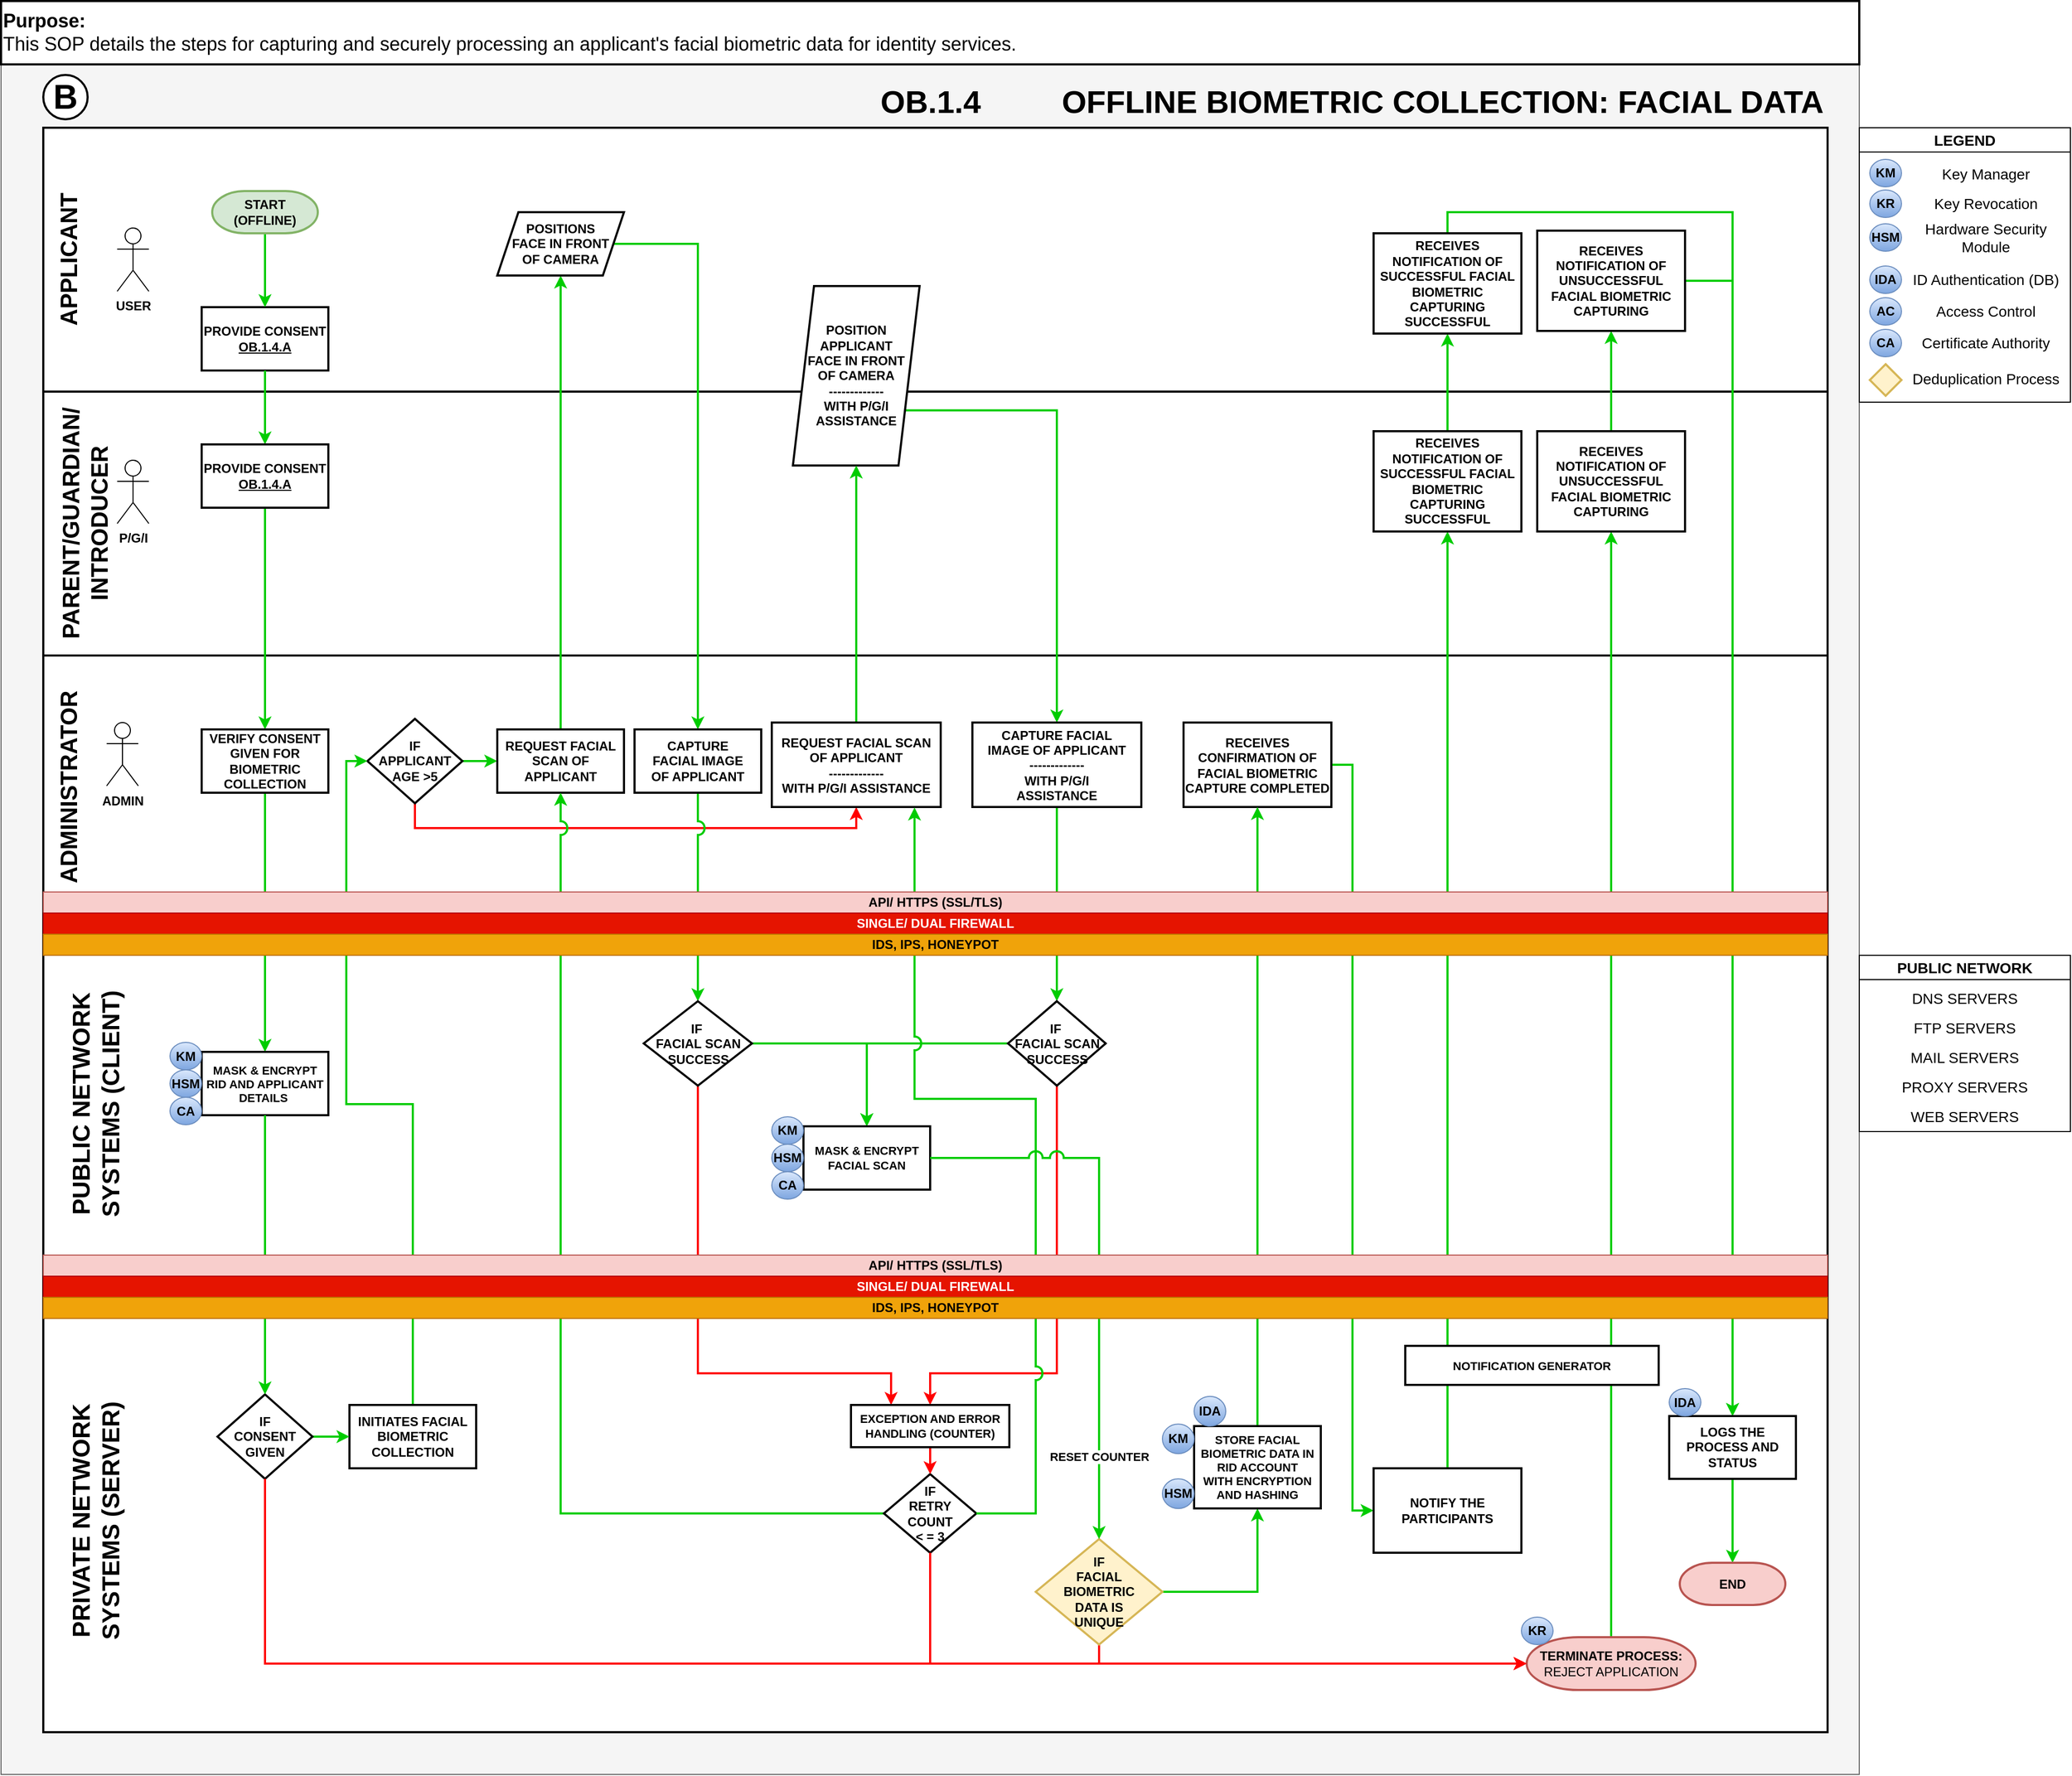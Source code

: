 <mxfile version="23.1.5" type="device">
  <diagram id="O3whct_VJJggGx5-_gyD" name="Page-1">
    <mxGraphModel dx="3354" dy="844" grid="1" gridSize="10" guides="1" tooltips="1" connect="1" arrows="1" fold="1" page="1" pageScale="1" pageWidth="1920" pageHeight="1200" math="0" shadow="0">
      <root>
        <mxCell id="0" />
        <mxCell id="1" parent="0" />
        <mxCell id="KI7Xn0BbtmQMHCuYdvjg-131" value="" style="rounded=0;whiteSpace=wrap;html=1;fontSize=22;fillColor=#f5f5f5;fontColor=#333333;strokeColor=#666666;direction=east;" parent="1" vertex="1">
          <mxGeometry x="-150" y="80" width="1760" height="1620" as="geometry" />
        </mxCell>
        <mxCell id="KI7Xn0BbtmQMHCuYdvjg-67" value="&lt;span style=&quot;color: rgba(0 , 0 , 0 , 0) ; font-family: monospace ; font-size: 0px&quot;&gt;%3CmxGraphModel%3E%3Croot%3E%3CmxCell%20id%3D%220%22%2F%3E%3CmxCell%20id%3D%221%22%20parent%3D%220%22%2F%3E%3CmxCell%20id%3D%222%22%20value%3D%22%22%20style%3D%22rounded%3D0%3BwhiteSpace%3Dwrap%3Bhtml%3D1%3BstrokeWidth%3D2%3BfillColor%3D%23dae8fc%3BstrokeColor%3D%236c8ebf%3B%22%20vertex%3D%221%22%20parent%3D%221%22%3E%3CmxGeometry%20x%3D%22-120%22%20y%3D%22190%22%20width%3D%221920%22%20height%3D%22240%22%20as%3D%22geometry%22%2F%3E%3C%2FmxCell%3E%3C%2Froot%3E%3C%2FmxGraphModel%3E&lt;/span&gt;" style="rounded=0;whiteSpace=wrap;html=1;strokeWidth=2;" parent="1" vertex="1">
          <mxGeometry x="-110" y="890" width="1690" height="350" as="geometry" />
        </mxCell>
        <mxCell id="sNpTPO4_H6hmEde9CRE1-240" value="&lt;span style=&quot;color: rgba(0 , 0 , 0 , 0) ; font-family: monospace ; font-size: 0px&quot;&gt;%3CmxGraphModel%3E%3Croot%3E%3CmxCell%20id%3D%220%22%2F%3E%3CmxCell%20id%3D%221%22%20parent%3D%220%22%2F%3E%3CmxCell%20id%3D%222%22%20value%3D%22%22%20style%3D%22rounded%3D0%3BwhiteSpace%3Dwrap%3Bhtml%3D1%3BstrokeWidth%3D2%3BfillColor%3D%23dae8fc%3BstrokeColor%3D%236c8ebf%3B%22%20vertex%3D%221%22%20parent%3D%221%22%3E%3CmxGeometry%20x%3D%22-120%22%20y%3D%22190%22%20width%3D%221920%22%20height%3D%22240%22%20as%3D%22geometry%22%2F%3E%3C%2FmxCell%3E%3C%2Froot%3E%3C%2FmxGraphModel%3E&lt;/span&gt;" style="rounded=0;whiteSpace=wrap;html=1;strokeWidth=2;" parent="1" vertex="1">
          <mxGeometry x="-110" y="1240.24" width="1690" height="419.76" as="geometry" />
        </mxCell>
        <mxCell id="IDHT7T46eidWPeozflbB-3" value="&lt;span style=&quot;color: rgba(0 , 0 , 0 , 0) ; font-family: monospace ; font-size: 0px&quot;&gt;%3CmxGraphModel%3E%3Croot%3E%3CmxCell%20id%3D%220%22%2F%3E%3CmxCell%20id%3D%221%22%20parent%3D%220%22%2F%3E%3CmxCell%20id%3D%222%22%20value%3D%22%22%20style%3D%22rounded%3D0%3BwhiteSpace%3Dwrap%3Bhtml%3D1%3BstrokeWidth%3D2%3BfillColor%3D%23dae8fc%3BstrokeColor%3D%236c8ebf%3B%22%20vertex%3D%221%22%20parent%3D%221%22%3E%3CmxGeometry%20x%3D%22-120%22%20y%3D%22190%22%20width%3D%221920%22%20height%3D%22240%22%20as%3D%22geometry%22%2F%3E%3C%2FmxCell%3E%3C%2Froot%3E%3C%2FmxGraphModel%3E&lt;/span&gt;" style="rounded=0;whiteSpace=wrap;html=1;strokeWidth=2;" parent="1" vertex="1">
          <mxGeometry x="-110" y="140" width="1690" height="250" as="geometry" />
        </mxCell>
        <mxCell id="IDHT7T46eidWPeozflbB-2" value="&lt;span style=&quot;color: rgba(0 , 0 , 0 , 0) ; font-family: monospace ; font-size: 0px&quot;&gt;%3CmxGraphModel%3E%3Croot%3E%3CmxCell%20id%3D%220%22%2F%3E%3CmxCell%20id%3D%221%22%20parent%3D%220%22%2F%3E%3CmxCell%20id%3D%222%22%20value%3D%22%22%20style%3D%22rounded%3D0%3BwhiteSpace%3Dwrap%3Bhtml%3D1%3BstrokeWidth%3D2%3BfillColor%3D%23dae8fc%3BstrokeColor%3D%236c8ebf%3B%22%20vertex%3D%221%22%20parent%3D%221%22%3E%3CmxGeometry%20x%3D%22-120%22%20y%3D%22190%22%20width%3D%221920%22%20height%3D%22240%22%20as%3D%22geometry%22%2F%3E%3C%2FmxCell%3E%3C%2Froot%3E%3C%2FmxGraphModel%3E&lt;/span&gt;" style="rounded=0;whiteSpace=wrap;html=1;strokeWidth=2;" parent="1" vertex="1">
          <mxGeometry x="-110" y="390" width="1690" height="250" as="geometry" />
        </mxCell>
        <mxCell id="IDHT7T46eidWPeozflbB-1" value="&lt;span style=&quot;color: rgba(0 , 0 , 0 , 0) ; font-family: monospace ; font-size: 0px&quot;&gt;%3CmxGraphModel%3E%3Croot%3E%3CmxCell%20id%3D%220%22%2F%3E%3CmxCell%20id%3D%221%22%20parent%3D%220%22%2F%3E%3CmxCell%20id%3D%222%22%20value%3D%22%22%20style%3D%22rounded%3D0%3BwhiteSpace%3Dwrap%3Bhtml%3D1%3BstrokeWidth%3D2%3BfillColor%3D%23dae8fc%3BstrokeColor%3D%236c8ebf%3B%22%20vertex%3D%221%22%20parent%3D%221%22%3E%3CmxGeometry%20x%3D%22-120%22%20y%3D%22190%22%20width%3D%221920%22%20height%3D%22240%22%20as%3D%22geometry%22%2F%3E%3C%2FmxCell%3E%3C%2Froot%3E%3C%2FmxGraphModel%3E&lt;/span&gt;" style="rounded=0;whiteSpace=wrap;html=1;strokeWidth=2;" parent="1" vertex="1">
          <mxGeometry x="-110" y="640" width="1690" height="250" as="geometry" />
        </mxCell>
        <mxCell id="KI7Xn0BbtmQMHCuYdvjg-15" style="edgeStyle=orthogonalEdgeStyle;rounded=0;orthogonalLoop=1;jettySize=auto;html=1;exitX=0.5;exitY=1;exitDx=0;exitDy=0;fontStyle=1;strokeWidth=2;strokeColor=#00CC00;" parent="1" source="sNpTPO4_H6hmEde9CRE1-241" target="KI7Xn0BbtmQMHCuYdvjg-2" edge="1">
          <mxGeometry relative="1" as="geometry" />
        </mxCell>
        <mxCell id="KI7Xn0BbtmQMHCuYdvjg-1" value="PROVIDE CONSENT &lt;br&gt;&lt;u&gt;OB.1.4.A&lt;/u&gt;" style="rounded=0;whiteSpace=wrap;html=1;fontStyle=1;strokeWidth=2;" parent="1" vertex="1">
          <mxGeometry x="40" y="310" width="120" height="60" as="geometry" />
        </mxCell>
        <mxCell id="sNpTPO4_H6hmEde9CRE1-249" style="edgeStyle=orthogonalEdgeStyle;rounded=0;orthogonalLoop=1;jettySize=auto;html=1;exitX=0.5;exitY=1;exitDx=0;exitDy=0;strokeColor=#00CC00;fontStyle=1;strokeWidth=2;entryX=0.5;entryY=0;entryDx=0;entryDy=0;" parent="1" source="KI7Xn0BbtmQMHCuYdvjg-2" target="sNpTPO4_H6hmEde9CRE1-254" edge="1">
          <mxGeometry relative="1" as="geometry" />
        </mxCell>
        <mxCell id="KI7Xn0BbtmQMHCuYdvjg-2" value="VERIFY CONSENT GIVEN FOR BIOMETRIC COLLECTION" style="rounded=0;whiteSpace=wrap;html=1;fontStyle=1;strokeWidth=2;" parent="1" vertex="1">
          <mxGeometry x="40" y="710" width="120" height="60" as="geometry" />
        </mxCell>
        <mxCell id="KI7Xn0BbtmQMHCuYdvjg-14" value="APPLICANT" style="text;html=1;align=center;verticalAlign=middle;resizable=0;points=[];autosize=1;strokeColor=none;fillColor=none;fontStyle=1;strokeWidth=2;fontSize=22;horizontal=0;" parent="1" vertex="1">
          <mxGeometry x="-110" y="195" width="50" height="140" as="geometry" />
        </mxCell>
        <mxCell id="KI7Xn0BbtmQMHCuYdvjg-19" value="PARENT/GUARDIAN/&lt;br style=&quot;font-size: 22px;&quot;&gt;INTRODUCER" style="text;html=1;align=center;verticalAlign=middle;resizable=0;points=[];autosize=1;strokeColor=none;fillColor=none;fontStyle=1;strokeWidth=2;fontSize=22;horizontal=0;" parent="1" vertex="1">
          <mxGeometry x="-110" y="400" width="80" height="230" as="geometry" />
        </mxCell>
        <mxCell id="KI7Xn0BbtmQMHCuYdvjg-20" value="ADMINISTRATOR" style="text;html=1;align=center;verticalAlign=middle;resizable=0;points=[];autosize=1;strokeColor=none;fillColor=none;fontStyle=1;strokeWidth=2;fontSize=22;horizontal=0;" parent="1" vertex="1">
          <mxGeometry x="-110" y="665" width="50" height="200" as="geometry" />
        </mxCell>
        <mxCell id="KI7Xn0BbtmQMHCuYdvjg-72" value="B" style="ellipse;whiteSpace=wrap;html=1;aspect=fixed;fontSize=32;strokeWidth=2;fontStyle=1" parent="1" vertex="1">
          <mxGeometry x="-110" y="90" width="42" height="42" as="geometry" />
        </mxCell>
        <mxCell id="8eKBUWW6FmaFlCSRCfbh-2" style="edgeStyle=orthogonalEdgeStyle;rounded=0;orthogonalLoop=1;jettySize=auto;html=1;exitX=0.5;exitY=1;exitDx=0;exitDy=0;exitPerimeter=0;entryX=0.5;entryY=0;entryDx=0;entryDy=0;strokeColor=#00CC00;fontStyle=1;strokeWidth=2;" parent="1" source="8eKBUWW6FmaFlCSRCfbh-1" target="KI7Xn0BbtmQMHCuYdvjg-1" edge="1">
          <mxGeometry relative="1" as="geometry" />
        </mxCell>
        <mxCell id="8eKBUWW6FmaFlCSRCfbh-1" value="&lt;b&gt;START&lt;br&gt;(OFFLINE)&lt;br&gt;&lt;/b&gt;" style="strokeWidth=2;html=1;shape=mxgraph.flowchart.terminator;whiteSpace=wrap;fillColor=#d5e8d4;strokeColor=#82b366;" parent="1" vertex="1">
          <mxGeometry x="50" y="200" width="100" height="40" as="geometry" />
        </mxCell>
        <mxCell id="_-J-_Ixpa1AOM5gLo02t-3" style="edgeStyle=orthogonalEdgeStyle;rounded=0;orthogonalLoop=1;jettySize=auto;html=1;exitX=1;exitY=0.5;exitDx=0;exitDy=0;entryX=0;entryY=0.5;entryDx=0;entryDy=0;strokeColor=#00CC00;fontStyle=1;strokeWidth=2;" parent="1" source="8eKBUWW6FmaFlCSRCfbh-4" target="8eKBUWW6FmaFlCSRCfbh-6" edge="1">
          <mxGeometry relative="1" as="geometry" />
        </mxCell>
        <mxCell id="_-J-_Ixpa1AOM5gLo02t-14" style="edgeStyle=orthogonalEdgeStyle;rounded=0;orthogonalLoop=1;jettySize=auto;html=1;exitX=0.5;exitY=1;exitDx=0;exitDy=0;entryX=0.5;entryY=1;entryDx=0;entryDy=0;strokeColor=#FF0000;fontStyle=1;strokeWidth=2;" parent="1" source="8eKBUWW6FmaFlCSRCfbh-4" target="_-J-_Ixpa1AOM5gLo02t-13" edge="1">
          <mxGeometry relative="1" as="geometry" />
        </mxCell>
        <mxCell id="8eKBUWW6FmaFlCSRCfbh-4" value="IF&lt;br&gt;APPLICANT AGE &amp;gt;5" style="rounded=0;whiteSpace=wrap;html=1;fontStyle=1;strokeWidth=2;shape=rhombus;perimeter=rhombusPerimeter;" parent="1" vertex="1">
          <mxGeometry x="197" y="700" width="90" height="80" as="geometry" />
        </mxCell>
        <mxCell id="_-J-_Ixpa1AOM5gLo02t-8" style="edgeStyle=orthogonalEdgeStyle;rounded=0;orthogonalLoop=1;jettySize=auto;html=1;exitX=0.5;exitY=0;exitDx=0;exitDy=0;strokeColor=#00CC00;fontStyle=1;strokeWidth=2;" parent="1" source="8eKBUWW6FmaFlCSRCfbh-6" target="_-J-_Ixpa1AOM5gLo02t-6" edge="1">
          <mxGeometry relative="1" as="geometry" />
        </mxCell>
        <mxCell id="8eKBUWW6FmaFlCSRCfbh-6" value="REQUEST FACIAL SCAN OF APPLICANT" style="rounded=0;whiteSpace=wrap;html=1;fontStyle=1;strokeWidth=2;" parent="1" vertex="1">
          <mxGeometry x="320" y="710" width="120" height="60" as="geometry" />
        </mxCell>
        <mxCell id="sNpTPO4_H6hmEde9CRE1-251" style="edgeStyle=orthogonalEdgeStyle;rounded=0;orthogonalLoop=1;jettySize=auto;html=1;exitX=0.5;exitY=0;exitDx=0;exitDy=0;entryX=0;entryY=0.5;entryDx=0;entryDy=0;strokeColor=#00CC00;fontStyle=1;strokeWidth=2;" parent="1" source="_-J-_Ixpa1AOM5gLo02t-1" target="8eKBUWW6FmaFlCSRCfbh-4" edge="1">
          <mxGeometry relative="1" as="geometry" />
        </mxCell>
        <mxCell id="_-J-_Ixpa1AOM5gLo02t-1" value="INITIATES FACIAL BIOMETRIC COLLECTION" style="rounded=0;whiteSpace=wrap;html=1;fontStyle=1;strokeWidth=2;" parent="1" vertex="1">
          <mxGeometry x="180" y="1350" width="120" height="60" as="geometry" />
        </mxCell>
        <mxCell id="_-J-_Ixpa1AOM5gLo02t-11" style="edgeStyle=orthogonalEdgeStyle;rounded=0;orthogonalLoop=1;jettySize=auto;html=1;exitX=1;exitY=0.5;exitDx=0;exitDy=0;strokeColor=#00CC00;fontStyle=1;strokeWidth=2;" parent="1" source="_-J-_Ixpa1AOM5gLo02t-6" target="_-J-_Ixpa1AOM5gLo02t-9" edge="1">
          <mxGeometry relative="1" as="geometry" />
        </mxCell>
        <mxCell id="_-J-_Ixpa1AOM5gLo02t-6" value="POSITIONS &lt;br&gt;FACE IN FRONT &lt;br&gt;OF CAMERA" style="rounded=0;whiteSpace=wrap;html=1;fontStyle=1;strokeWidth=2;shape=parallelogram;perimeter=parallelogramPerimeter;fixedSize=1;" parent="1" vertex="1">
          <mxGeometry x="320" y="220" width="120" height="60" as="geometry" />
        </mxCell>
        <mxCell id="_-J-_Ixpa1AOM5gLo02t-17" style="edgeStyle=orthogonalEdgeStyle;rounded=0;orthogonalLoop=1;jettySize=auto;html=1;exitX=1;exitY=0.75;exitDx=0;exitDy=0;entryX=0.5;entryY=0;entryDx=0;entryDy=0;strokeColor=#00CC00;fontStyle=1;strokeWidth=2;" parent="1" source="_-J-_Ixpa1AOM5gLo02t-7" target="_-J-_Ixpa1AOM5gLo02t-16" edge="1">
          <mxGeometry relative="1" as="geometry" />
        </mxCell>
        <mxCell id="_-J-_Ixpa1AOM5gLo02t-7" value="POSITION APPLICANT&lt;br style=&quot;border-color: var(--border-color);&quot;&gt;FACE IN FRONT &lt;br&gt;OF CAMERA&lt;br&gt;-------------&lt;br&gt;WITH P/G/I ASSISTANCE" style="rounded=0;whiteSpace=wrap;html=1;fontStyle=1;strokeWidth=2;shape=parallelogram;perimeter=parallelogramPerimeter;fixedSize=1;" parent="1" vertex="1">
          <mxGeometry x="600" y="290" width="120" height="170" as="geometry" />
        </mxCell>
        <mxCell id="_-J-_Ixpa1AOM5gLo02t-12" style="edgeStyle=orthogonalEdgeStyle;rounded=0;orthogonalLoop=1;jettySize=auto;html=1;exitX=0.5;exitY=1;exitDx=0;exitDy=0;entryX=0.5;entryY=0;entryDx=0;entryDy=0;strokeColor=#00CC00;fontStyle=1;strokeWidth=2;jumpStyle=arc;jumpSize=11;" parent="1" source="_-J-_Ixpa1AOM5gLo02t-9" target="_-J-_Ixpa1AOM5gLo02t-10" edge="1">
          <mxGeometry relative="1" as="geometry" />
        </mxCell>
        <mxCell id="_-J-_Ixpa1AOM5gLo02t-9" value="CAPTURE &lt;br&gt;FACIAL IMAGE&lt;br&gt;OF APPLICANT" style="rounded=0;whiteSpace=wrap;html=1;fontStyle=1;strokeWidth=2;shape=label;fixedSize=1;" parent="1" vertex="1">
          <mxGeometry x="450" y="710" width="120" height="60" as="geometry" />
        </mxCell>
        <mxCell id="sNpTPO4_H6hmEde9CRE1-269" style="edgeStyle=orthogonalEdgeStyle;rounded=0;orthogonalLoop=1;jettySize=auto;html=1;exitX=0.5;exitY=1;exitDx=0;exitDy=0;strokeColor=#FF0000;fontStyle=1;strokeWidth=2;entryX=0.25;entryY=0;entryDx=0;entryDy=0;" parent="1" source="_-J-_Ixpa1AOM5gLo02t-10" target="sNpTPO4_H6hmEde9CRE1-268" edge="1">
          <mxGeometry relative="1" as="geometry">
            <Array as="points">
              <mxPoint x="510" y="1320" />
              <mxPoint x="693" y="1320" />
              <mxPoint x="693" y="1350" />
            </Array>
          </mxGeometry>
        </mxCell>
        <mxCell id="sNpTPO4_H6hmEde9CRE1-276" style="edgeStyle=orthogonalEdgeStyle;rounded=0;orthogonalLoop=1;jettySize=auto;html=1;exitX=1;exitY=0.5;exitDx=0;exitDy=0;strokeColor=#00CC00;fontStyle=1;strokeWidth=2;" parent="1" source="_-J-_Ixpa1AOM5gLo02t-10" target="sNpTPO4_H6hmEde9CRE1-272" edge="1">
          <mxGeometry relative="1" as="geometry" />
        </mxCell>
        <mxCell id="_-J-_Ixpa1AOM5gLo02t-10" value="IF&amp;nbsp;&lt;br&gt;FACIAL SCAN SUCCESS" style="rounded=0;whiteSpace=wrap;html=1;fontStyle=1;strokeWidth=2;shape=rhombus;perimeter=rhombusPerimeter;" parent="1" vertex="1">
          <mxGeometry x="458.75" y="967.5" width="102.5" height="80" as="geometry" />
        </mxCell>
        <mxCell id="_-J-_Ixpa1AOM5gLo02t-15" style="edgeStyle=orthogonalEdgeStyle;rounded=0;orthogonalLoop=1;jettySize=auto;html=1;exitX=0.5;exitY=0;exitDx=0;exitDy=0;entryX=0.5;entryY=1;entryDx=0;entryDy=0;strokeColor=#00CC00;fontStyle=1;strokeWidth=2;" parent="1" source="_-J-_Ixpa1AOM5gLo02t-13" target="_-J-_Ixpa1AOM5gLo02t-7" edge="1">
          <mxGeometry relative="1" as="geometry" />
        </mxCell>
        <mxCell id="_-J-_Ixpa1AOM5gLo02t-13" value="REQUEST FACIAL SCAN OF APPLICANT&lt;br&gt;-------------&lt;br style=&quot;border-color: var(--border-color);&quot;&gt;WITH P/G/I ASSISTANCE" style="rounded=0;whiteSpace=wrap;html=1;fontStyle=1;strokeWidth=2;" parent="1" vertex="1">
          <mxGeometry x="580" y="703.5" width="160" height="80" as="geometry" />
        </mxCell>
        <mxCell id="_-J-_Ixpa1AOM5gLo02t-19" style="edgeStyle=orthogonalEdgeStyle;rounded=0;orthogonalLoop=1;jettySize=auto;html=1;exitX=0.5;exitY=1;exitDx=0;exitDy=0;entryX=0.5;entryY=0;entryDx=0;entryDy=0;strokeColor=#00CC00;fontStyle=1;strokeWidth=2;" parent="1" source="_-J-_Ixpa1AOM5gLo02t-16" target="_-J-_Ixpa1AOM5gLo02t-18" edge="1">
          <mxGeometry relative="1" as="geometry" />
        </mxCell>
        <mxCell id="_-J-_Ixpa1AOM5gLo02t-16" value="CAPTURE FACIAL &lt;br&gt;IMAGE OF APPLICANT&lt;br&gt;-------------&lt;br style=&quot;border-color: var(--border-color);&quot;&gt;WITH P/G/I &lt;br&gt;ASSISTANCE" style="rounded=0;whiteSpace=wrap;html=1;fontStyle=1;strokeWidth=2;shape=label;fixedSize=1;" parent="1" vertex="1">
          <mxGeometry x="770" y="703.5" width="160" height="80" as="geometry" />
        </mxCell>
        <mxCell id="sNpTPO4_H6hmEde9CRE1-270" style="edgeStyle=orthogonalEdgeStyle;rounded=0;orthogonalLoop=1;jettySize=auto;html=1;exitX=0.5;exitY=1;exitDx=0;exitDy=0;strokeColor=#FF0000;fontStyle=1;strokeWidth=2;entryX=0.5;entryY=0;entryDx=0;entryDy=0;" parent="1" source="_-J-_Ixpa1AOM5gLo02t-18" target="sNpTPO4_H6hmEde9CRE1-268" edge="1">
          <mxGeometry relative="1" as="geometry">
            <Array as="points">
              <mxPoint x="850" y="1320" />
              <mxPoint x="730" y="1320" />
            </Array>
          </mxGeometry>
        </mxCell>
        <mxCell id="sNpTPO4_H6hmEde9CRE1-277" style="edgeStyle=orthogonalEdgeStyle;rounded=0;orthogonalLoop=1;jettySize=auto;html=1;exitX=0;exitY=0.5;exitDx=0;exitDy=0;strokeColor=#00CC00;fontStyle=1;strokeWidth=2;" parent="1" source="_-J-_Ixpa1AOM5gLo02t-18" target="sNpTPO4_H6hmEde9CRE1-272" edge="1">
          <mxGeometry relative="1" as="geometry" />
        </mxCell>
        <mxCell id="_-J-_Ixpa1AOM5gLo02t-18" value="IF&amp;nbsp;&lt;br style=&quot;border-color: var(--border-color);&quot;&gt;FACIAL SCAN SUCCESS" style="rounded=0;whiteSpace=wrap;html=1;fontStyle=1;strokeWidth=2;shape=rhombus;perimeter=rhombusPerimeter;" parent="1" vertex="1">
          <mxGeometry x="803.75" y="967.5" width="92.5" height="80" as="geometry" />
        </mxCell>
        <mxCell id="_-J-_Ixpa1AOM5gLo02t-34" style="edgeStyle=orthogonalEdgeStyle;rounded=0;orthogonalLoop=1;jettySize=auto;html=1;exitX=0.5;exitY=1;exitDx=0;exitDy=0;entryX=0;entryY=0.5;entryDx=0;entryDy=0;entryPerimeter=0;strokeColor=#FF0000;fontStyle=1;strokeWidth=2;" parent="1" source="_-J-_Ixpa1AOM5gLo02t-20" target="_-J-_Ixpa1AOM5gLo02t-32" edge="1">
          <mxGeometry relative="1" as="geometry">
            <Array as="points">
              <mxPoint x="890" y="1595" />
            </Array>
          </mxGeometry>
        </mxCell>
        <mxCell id="sNpTPO4_H6hmEde9CRE1-296" style="edgeStyle=orthogonalEdgeStyle;rounded=0;orthogonalLoop=1;jettySize=auto;html=1;exitX=1;exitY=0.5;exitDx=0;exitDy=0;entryX=0.5;entryY=1;entryDx=0;entryDy=0;strokeColor=#00CC00;fontStyle=1;strokeWidth=2;" parent="1" source="_-J-_Ixpa1AOM5gLo02t-20" target="sNpTPO4_H6hmEde9CRE1-259" edge="1">
          <mxGeometry relative="1" as="geometry" />
        </mxCell>
        <mxCell id="_-J-_Ixpa1AOM5gLo02t-20" value="IF&lt;br&gt;FACIAL &lt;br&gt;BIOMETRIC&lt;br&gt;DATA IS &lt;br&gt;UNIQUE" style="rounded=0;whiteSpace=wrap;html=1;fontStyle=1;strokeWidth=2;shape=rhombus;perimeter=rhombusPerimeter;fillColor=#fff2cc;strokeColor=#d6b656;" parent="1" vertex="1">
          <mxGeometry x="830" y="1477" width="120" height="100" as="geometry" />
        </mxCell>
        <mxCell id="sNpTPO4_H6hmEde9CRE1-287" style="edgeStyle=orthogonalEdgeStyle;rounded=0;orthogonalLoop=1;jettySize=auto;html=1;exitX=0.5;exitY=0;exitDx=0;exitDy=0;exitPerimeter=0;strokeColor=#00CC00;fontStyle=1;strokeWidth=2;" parent="1" source="_-J-_Ixpa1AOM5gLo02t-32" target="sNpTPO4_H6hmEde9CRE1-286" edge="1">
          <mxGeometry relative="1" as="geometry" />
        </mxCell>
        <mxCell id="_-J-_Ixpa1AOM5gLo02t-32" value="&lt;span style=&quot;border-color: var(--border-color);&quot;&gt;&lt;b&gt;TERMINATE PROCESS:&lt;/b&gt;&lt;br&gt;REJECT APPLICATION&lt;br&gt;&lt;/span&gt;" style="strokeWidth=2;html=1;shape=mxgraph.flowchart.terminator;whiteSpace=wrap;fillColor=#f8cecc;strokeColor=#b85450;" parent="1" vertex="1">
          <mxGeometry x="1295" y="1570" width="160" height="50" as="geometry" />
        </mxCell>
        <mxCell id="_-J-_Ixpa1AOM5gLo02t-43" style="edgeStyle=orthogonalEdgeStyle;rounded=0;orthogonalLoop=1;jettySize=auto;html=1;exitX=1;exitY=0.5;exitDx=0;exitDy=0;entryX=0;entryY=0.5;entryDx=0;entryDy=0;strokeColor=#00CC00;fontStyle=1;strokeWidth=2;" parent="1" source="_-J-_Ixpa1AOM5gLo02t-37" target="_-J-_Ixpa1AOM5gLo02t-38" edge="1">
          <mxGeometry relative="1" as="geometry" />
        </mxCell>
        <mxCell id="_-J-_Ixpa1AOM5gLo02t-37" value="RECEIVES CONFIRMATION OF FACIAL BIOMETRIC CAPTURE COMPLETED" style="rounded=0;whiteSpace=wrap;html=1;fontStyle=1;strokeWidth=2;" parent="1" vertex="1">
          <mxGeometry x="970" y="703.5" width="140" height="80" as="geometry" />
        </mxCell>
        <mxCell id="_-J-_Ixpa1AOM5gLo02t-44" style="edgeStyle=orthogonalEdgeStyle;rounded=0;orthogonalLoop=1;jettySize=auto;html=1;exitX=0.5;exitY=0;exitDx=0;exitDy=0;entryX=0.5;entryY=1;entryDx=0;entryDy=0;strokeColor=#00CC00;fontStyle=1;strokeWidth=2;" parent="1" source="_-J-_Ixpa1AOM5gLo02t-38" target="_-J-_Ixpa1AOM5gLo02t-39" edge="1">
          <mxGeometry relative="1" as="geometry" />
        </mxCell>
        <mxCell id="_-J-_Ixpa1AOM5gLo02t-38" value="NOTIFY THE PARTICIPANTS" style="rounded=0;whiteSpace=wrap;html=1;fontStyle=1;strokeWidth=2;" parent="1" vertex="1">
          <mxGeometry x="1150" y="1410" width="140" height="80" as="geometry" />
        </mxCell>
        <mxCell id="sNpTPO4_H6hmEde9CRE1-284" style="edgeStyle=orthogonalEdgeStyle;rounded=0;orthogonalLoop=1;jettySize=auto;html=1;exitX=0.5;exitY=0;exitDx=0;exitDy=0;entryX=0.5;entryY=1;entryDx=0;entryDy=0;strokeColor=#00CC00;fontStyle=1;strokeWidth=2;" parent="1" source="_-J-_Ixpa1AOM5gLo02t-39" target="sNpTPO4_H6hmEde9CRE1-283" edge="1">
          <mxGeometry relative="1" as="geometry" />
        </mxCell>
        <mxCell id="_-J-_Ixpa1AOM5gLo02t-39" value="RECEIVES NOTIFICATION OF SUCCESSFUL FACIAL BIOMETRIC CAPTURING SUCCESSFUL" style="rounded=0;whiteSpace=wrap;html=1;fontStyle=1;strokeWidth=2;" parent="1" vertex="1">
          <mxGeometry x="1150" y="427.5" width="140" height="95" as="geometry" />
        </mxCell>
        <mxCell id="_-J-_Ixpa1AOM5gLo02t-49" value="OB.1.4" style="text;html=1;align=center;verticalAlign=middle;resizable=0;points=[];autosize=1;strokeColor=none;fillColor=none;fontStyle=1;fontSize=30;strokeWidth=2;" parent="1" vertex="1">
          <mxGeometry x="670" y="90" width="120" height="50" as="geometry" />
        </mxCell>
        <mxCell id="_-J-_Ixpa1AOM5gLo02t-50" value="OFFLINE BIOMETRIC COLLECTION: FACIAL DATA" style="text;html=1;align=center;verticalAlign=middle;resizable=0;points=[];autosize=1;strokeColor=none;fillColor=none;fontStyle=1;fontSize=30;strokeWidth=2;" parent="1" vertex="1">
          <mxGeometry x="840" y="90" width="750" height="50" as="geometry" />
        </mxCell>
        <mxCell id="sNpTPO4_H6hmEde9CRE1-27" value="PRIVATE NETWORK&lt;br style=&quot;border-color: var(--border-color);&quot;&gt;SYSTEMS (SERVER)" style="text;html=1;align=center;verticalAlign=middle;resizable=0;points=[];autosize=1;strokeColor=none;fillColor=none;fontStyle=1;fontSize=23;strokeWidth=2;horizontal=0;" parent="1" vertex="1">
          <mxGeometry x="-100" y="1340" width="80" height="240" as="geometry" />
        </mxCell>
        <mxCell id="sNpTPO4_H6hmEde9CRE1-28" value="PUBLIC NETWORK&lt;br style=&quot;border-color: var(--border-color);&quot;&gt;SYSTEMS (CLIENT)" style="text;html=1;align=center;verticalAlign=middle;resizable=0;points=[];autosize=1;strokeColor=none;fillColor=none;fontStyle=1;fontSize=23;strokeWidth=2;horizontal=0;" parent="1" vertex="1">
          <mxGeometry x="-100" y="950" width="80" height="230" as="geometry" />
        </mxCell>
        <mxCell id="sNpTPO4_H6hmEde9CRE1-221" value="&lt;font style=&quot;font-size: 14px;&quot;&gt;LEGEND&lt;/font&gt;" style="swimlane;whiteSpace=wrap;html=1;" parent="1" vertex="1">
          <mxGeometry x="1610" y="140" width="200" height="260" as="geometry" />
        </mxCell>
        <mxCell id="sNpTPO4_H6hmEde9CRE1-222" value="KM" style="ellipse;whiteSpace=wrap;html=1;fillColor=#dae8fc;strokeColor=#6c8ebf;gradientColor=#7ea6e0;fontStyle=1" parent="sNpTPO4_H6hmEde9CRE1-221" vertex="1">
          <mxGeometry x="10" y="30" width="30" height="26" as="geometry" />
        </mxCell>
        <mxCell id="sNpTPO4_H6hmEde9CRE1-223" value="IDA" style="ellipse;whiteSpace=wrap;html=1;fillColor=#dae8fc;strokeColor=#6c8ebf;gradientColor=#7ea6e0;fontStyle=1" parent="sNpTPO4_H6hmEde9CRE1-221" vertex="1">
          <mxGeometry x="10" y="131" width="30" height="26" as="geometry" />
        </mxCell>
        <mxCell id="sNpTPO4_H6hmEde9CRE1-224" value="HSM" style="ellipse;whiteSpace=wrap;html=1;fillColor=#dae8fc;strokeColor=#6c8ebf;gradientColor=#7ea6e0;fontStyle=1" parent="sNpTPO4_H6hmEde9CRE1-221" vertex="1">
          <mxGeometry x="10" y="91" width="30" height="26" as="geometry" />
        </mxCell>
        <mxCell id="sNpTPO4_H6hmEde9CRE1-225" value="KR" style="ellipse;whiteSpace=wrap;html=1;fillColor=#dae8fc;strokeColor=#6c8ebf;gradientColor=#7ea6e0;fontStyle=1" parent="sNpTPO4_H6hmEde9CRE1-221" vertex="1">
          <mxGeometry x="10" y="59" width="30" height="26" as="geometry" />
        </mxCell>
        <mxCell id="sNpTPO4_H6hmEde9CRE1-226" value="Key Manager" style="text;html=1;strokeColor=none;fillColor=none;align=center;verticalAlign=middle;whiteSpace=wrap;rounded=0;fontSize=14;" parent="sNpTPO4_H6hmEde9CRE1-221" vertex="1">
          <mxGeometry x="40" y="30" width="160" height="28" as="geometry" />
        </mxCell>
        <mxCell id="sNpTPO4_H6hmEde9CRE1-227" value="Key Revocation" style="text;html=1;strokeColor=none;fillColor=none;align=center;verticalAlign=middle;whiteSpace=wrap;rounded=0;fontSize=14;" parent="sNpTPO4_H6hmEde9CRE1-221" vertex="1">
          <mxGeometry x="40" y="58" width="160" height="28" as="geometry" />
        </mxCell>
        <mxCell id="sNpTPO4_H6hmEde9CRE1-228" value="Hardware Security Module" style="text;html=1;strokeColor=none;fillColor=none;align=center;verticalAlign=middle;whiteSpace=wrap;rounded=0;fontSize=14;" parent="sNpTPO4_H6hmEde9CRE1-221" vertex="1">
          <mxGeometry x="40" y="90" width="160" height="28" as="geometry" />
        </mxCell>
        <mxCell id="sNpTPO4_H6hmEde9CRE1-229" value="ID Authentication (DB)" style="text;html=1;strokeColor=none;fillColor=none;align=center;verticalAlign=middle;whiteSpace=wrap;rounded=0;fontSize=14;" parent="sNpTPO4_H6hmEde9CRE1-221" vertex="1">
          <mxGeometry x="40" y="130" width="160" height="28" as="geometry" />
        </mxCell>
        <mxCell id="sNpTPO4_H6hmEde9CRE1-230" value="AC" style="ellipse;whiteSpace=wrap;html=1;fillColor=#dae8fc;strokeColor=#6c8ebf;gradientColor=#7ea6e0;fontStyle=1" parent="sNpTPO4_H6hmEde9CRE1-221" vertex="1">
          <mxGeometry x="10" y="161" width="30" height="26" as="geometry" />
        </mxCell>
        <mxCell id="sNpTPO4_H6hmEde9CRE1-231" value="Access Control" style="text;html=1;strokeColor=none;fillColor=none;align=center;verticalAlign=middle;whiteSpace=wrap;rounded=0;fontSize=14;" parent="sNpTPO4_H6hmEde9CRE1-221" vertex="1">
          <mxGeometry x="40" y="160" width="160" height="28" as="geometry" />
        </mxCell>
        <mxCell id="sNpTPO4_H6hmEde9CRE1-232" value="Certificate Authority" style="text;html=1;strokeColor=none;fillColor=none;align=center;verticalAlign=middle;whiteSpace=wrap;rounded=0;fontSize=14;" parent="sNpTPO4_H6hmEde9CRE1-221" vertex="1">
          <mxGeometry x="40" y="190" width="160" height="28" as="geometry" />
        </mxCell>
        <mxCell id="sNpTPO4_H6hmEde9CRE1-233" value="CA" style="ellipse;whiteSpace=wrap;html=1;fillColor=#dae8fc;strokeColor=#6c8ebf;gradientColor=#7ea6e0;fontStyle=1" parent="sNpTPO4_H6hmEde9CRE1-221" vertex="1">
          <mxGeometry x="10" y="191" width="30" height="26" as="geometry" />
        </mxCell>
        <mxCell id="sNpTPO4_H6hmEde9CRE1-297" value="" style="rhombus;whiteSpace=wrap;html=1;fillColor=#fff2cc;strokeColor=#d6b656;rounded=0;fontStyle=1;strokeWidth=2;" parent="sNpTPO4_H6hmEde9CRE1-221" vertex="1">
          <mxGeometry x="10" y="224" width="30" height="30" as="geometry" />
        </mxCell>
        <mxCell id="sNpTPO4_H6hmEde9CRE1-298" value="Deduplication Process" style="text;html=1;strokeColor=none;fillColor=none;align=center;verticalAlign=middle;whiteSpace=wrap;rounded=0;fontSize=14;" parent="sNpTPO4_H6hmEde9CRE1-221" vertex="1">
          <mxGeometry x="40" y="224" width="160" height="28" as="geometry" />
        </mxCell>
        <mxCell id="sNpTPO4_H6hmEde9CRE1-234" value="&lt;font style=&quot;font-size: 14px;&quot;&gt;PUBLIC NETWORK&lt;/font&gt;" style="swimlane;whiteSpace=wrap;html=1;" parent="1" vertex="1">
          <mxGeometry x="1610" y="924" width="200" height="167" as="geometry" />
        </mxCell>
        <mxCell id="sNpTPO4_H6hmEde9CRE1-235" value="DNS SERVERS" style="text;html=1;strokeColor=none;fillColor=none;align=center;verticalAlign=middle;whiteSpace=wrap;rounded=0;fontSize=14;" parent="sNpTPO4_H6hmEde9CRE1-234" vertex="1">
          <mxGeometry y="27" width="200" height="28" as="geometry" />
        </mxCell>
        <mxCell id="sNpTPO4_H6hmEde9CRE1-236" value="FTP SERVERS" style="text;html=1;strokeColor=none;fillColor=none;align=center;verticalAlign=middle;whiteSpace=wrap;rounded=0;fontSize=14;" parent="sNpTPO4_H6hmEde9CRE1-234" vertex="1">
          <mxGeometry y="55" width="200" height="28" as="geometry" />
        </mxCell>
        <mxCell id="sNpTPO4_H6hmEde9CRE1-237" value="MAIL SERVERS" style="text;html=1;strokeColor=none;fillColor=none;align=center;verticalAlign=middle;whiteSpace=wrap;rounded=0;fontSize=14;" parent="sNpTPO4_H6hmEde9CRE1-234" vertex="1">
          <mxGeometry y="83" width="200" height="28" as="geometry" />
        </mxCell>
        <mxCell id="sNpTPO4_H6hmEde9CRE1-238" value="PROXY SERVERS" style="text;html=1;strokeColor=none;fillColor=none;align=center;verticalAlign=middle;whiteSpace=wrap;rounded=0;fontSize=14;" parent="sNpTPO4_H6hmEde9CRE1-234" vertex="1">
          <mxGeometry y="111" width="200" height="28" as="geometry" />
        </mxCell>
        <mxCell id="sNpTPO4_H6hmEde9CRE1-239" value="WEB SERVERS" style="text;html=1;strokeColor=none;fillColor=none;align=center;verticalAlign=middle;whiteSpace=wrap;rounded=0;fontSize=14;" parent="sNpTPO4_H6hmEde9CRE1-234" vertex="1">
          <mxGeometry y="139" width="200" height="28" as="geometry" />
        </mxCell>
        <mxCell id="sNpTPO4_H6hmEde9CRE1-242" value="" style="edgeStyle=orthogonalEdgeStyle;rounded=0;orthogonalLoop=1;jettySize=auto;html=1;exitX=0.5;exitY=1;exitDx=0;exitDy=0;fontStyle=1;strokeWidth=2;strokeColor=#00CC00;" parent="1" source="KI7Xn0BbtmQMHCuYdvjg-1" target="sNpTPO4_H6hmEde9CRE1-241" edge="1">
          <mxGeometry relative="1" as="geometry">
            <mxPoint x="100" y="370" as="sourcePoint" />
            <mxPoint x="100" y="710" as="targetPoint" />
          </mxGeometry>
        </mxCell>
        <mxCell id="sNpTPO4_H6hmEde9CRE1-241" value="PROVIDE CONSENT &lt;br&gt;&lt;u&gt;OB.1.4.A&lt;/u&gt;" style="rounded=0;whiteSpace=wrap;html=1;fontStyle=1;strokeWidth=2;" parent="1" vertex="1">
          <mxGeometry x="40" y="440" width="120" height="60" as="geometry" />
        </mxCell>
        <mxCell id="sNpTPO4_H6hmEde9CRE1-243" value="USER" style="shape=umlActor;verticalLabelPosition=bottom;verticalAlign=top;html=1;outlineConnect=0;fontStyle=1" parent="1" vertex="1">
          <mxGeometry x="-40" y="235" width="30" height="60" as="geometry" />
        </mxCell>
        <mxCell id="sNpTPO4_H6hmEde9CRE1-246" value="P/G/I" style="shape=umlActor;verticalLabelPosition=bottom;verticalAlign=top;html=1;outlineConnect=0;fontStyle=1" parent="1" vertex="1">
          <mxGeometry x="-40" y="455" width="30" height="60" as="geometry" />
        </mxCell>
        <mxCell id="sNpTPO4_H6hmEde9CRE1-247" value="ADMIN" style="shape=umlActor;verticalLabelPosition=bottom;verticalAlign=top;html=1;outlineConnect=0;fontStyle=1" parent="1" vertex="1">
          <mxGeometry x="-50" y="703.5" width="30" height="60" as="geometry" />
        </mxCell>
        <mxCell id="sNpTPO4_H6hmEde9CRE1-250" style="edgeStyle=orthogonalEdgeStyle;rounded=0;orthogonalLoop=1;jettySize=auto;html=1;exitX=1;exitY=0.5;exitDx=0;exitDy=0;strokeColor=#00CC00;fontStyle=1;strokeWidth=2;" parent="1" source="sNpTPO4_H6hmEde9CRE1-248" target="_-J-_Ixpa1AOM5gLo02t-1" edge="1">
          <mxGeometry relative="1" as="geometry" />
        </mxCell>
        <mxCell id="sNpTPO4_H6hmEde9CRE1-248" value="IF &lt;br&gt;CONSENT GIVEN" style="rounded=0;whiteSpace=wrap;html=1;fontStyle=1;strokeWidth=2;shape=rhombus;perimeter=rhombusPerimeter;" parent="1" vertex="1">
          <mxGeometry x="55" y="1340" width="90" height="80" as="geometry" />
        </mxCell>
        <mxCell id="sNpTPO4_H6hmEde9CRE1-258" value="" style="group" parent="1" vertex="1" connectable="0">
          <mxGeometry x="10" y="1006.5" width="150" height="78" as="geometry" />
        </mxCell>
        <mxCell id="sNpTPO4_H6hmEde9CRE1-254" value="MASK &amp;amp; ENCRYPT RID AND APPLICANT DETAILS&amp;nbsp;" style="rounded=0;whiteSpace=wrap;html=1;fontStyle=1;strokeWidth=2;fontSize=11;" parent="sNpTPO4_H6hmEde9CRE1-258" vertex="1">
          <mxGeometry x="30" y="9" width="120" height="60" as="geometry" />
        </mxCell>
        <mxCell id="sNpTPO4_H6hmEde9CRE1-255" value="CA" style="ellipse;whiteSpace=wrap;html=1;fillColor=#dae8fc;strokeColor=#6c8ebf;gradientColor=#7ea6e0;fontStyle=1" parent="sNpTPO4_H6hmEde9CRE1-258" vertex="1">
          <mxGeometry y="52" width="30" height="26" as="geometry" />
        </mxCell>
        <mxCell id="sNpTPO4_H6hmEde9CRE1-256" value="HSM" style="ellipse;whiteSpace=wrap;html=1;fillColor=#dae8fc;strokeColor=#6c8ebf;gradientColor=#7ea6e0;fontStyle=1" parent="sNpTPO4_H6hmEde9CRE1-258" vertex="1">
          <mxGeometry y="26" width="30" height="26" as="geometry" />
        </mxCell>
        <mxCell id="sNpTPO4_H6hmEde9CRE1-257" value="KM" style="ellipse;whiteSpace=wrap;html=1;fillColor=#dae8fc;strokeColor=#6c8ebf;gradientColor=#7ea6e0;fontStyle=1" parent="sNpTPO4_H6hmEde9CRE1-258" vertex="1">
          <mxGeometry width="30" height="26" as="geometry" />
        </mxCell>
        <mxCell id="sNpTPO4_H6hmEde9CRE1-265" style="edgeStyle=orthogonalEdgeStyle;rounded=0;orthogonalLoop=1;jettySize=auto;html=1;exitX=0.5;exitY=1;exitDx=0;exitDy=0;entryX=0;entryY=0.5;entryDx=0;entryDy=0;entryPerimeter=0;strokeColor=#FF0000;fontStyle=1;strokeWidth=2;" parent="1" source="sNpTPO4_H6hmEde9CRE1-248" target="_-J-_Ixpa1AOM5gLo02t-32" edge="1">
          <mxGeometry relative="1" as="geometry">
            <Array as="points">
              <mxPoint x="100" y="1595" />
            </Array>
          </mxGeometry>
        </mxCell>
        <mxCell id="sNpTPO4_H6hmEde9CRE1-278" style="edgeStyle=orthogonalEdgeStyle;rounded=0;orthogonalLoop=1;jettySize=auto;html=1;exitX=0;exitY=0.5;exitDx=0;exitDy=0;entryX=0.5;entryY=1;entryDx=0;entryDy=0;strokeColor=#00CC00;fontStyle=1;strokeWidth=2;jumpStyle=arc;jumpSize=11;" parent="1" source="sNpTPO4_H6hmEde9CRE1-267" target="8eKBUWW6FmaFlCSRCfbh-6" edge="1">
          <mxGeometry relative="1" as="geometry">
            <Array as="points">
              <mxPoint x="380" y="1453" />
            </Array>
          </mxGeometry>
        </mxCell>
        <mxCell id="sNpTPO4_H6hmEde9CRE1-267" value="IF &lt;br&gt;RETRY &lt;br&gt;COUNT &lt;br&gt;&amp;lt; = 3" style="rounded=0;whiteSpace=wrap;html=1;fontStyle=1;strokeWidth=2;shape=rhombus;perimeter=rhombusPerimeter;" parent="1" vertex="1">
          <mxGeometry x="686.25" y="1415.5" width="87.5" height="74.5" as="geometry" />
        </mxCell>
        <mxCell id="gdyjUKlY1L6w3VG7I9a2-3" style="edgeStyle=orthogonalEdgeStyle;rounded=0;orthogonalLoop=1;jettySize=auto;html=1;exitX=0.5;exitY=1;exitDx=0;exitDy=0;strokeColor=#FF0000;fontStyle=1;strokeWidth=2;" parent="1" source="sNpTPO4_H6hmEde9CRE1-268" target="sNpTPO4_H6hmEde9CRE1-267" edge="1">
          <mxGeometry relative="1" as="geometry" />
        </mxCell>
        <mxCell id="sNpTPO4_H6hmEde9CRE1-268" value="EXCEPTION AND ERROR HANDLING (COUNTER)" style="rounded=0;whiteSpace=wrap;html=1;fontStyle=1;strokeWidth=2;fontSize=11;shape=label;boundedLbl=1;backgroundOutline=1;size=9.769;" parent="1" vertex="1">
          <mxGeometry x="655" y="1350" width="150" height="40" as="geometry" />
        </mxCell>
        <mxCell id="sNpTPO4_H6hmEde9CRE1-271" value="" style="group" parent="1" vertex="1" connectable="0">
          <mxGeometry x="580" y="1077" width="150" height="78" as="geometry" />
        </mxCell>
        <mxCell id="sNpTPO4_H6hmEde9CRE1-272" value="MASK &amp;amp; ENCRYPT FACIAL SCAN" style="rounded=0;whiteSpace=wrap;html=1;fontStyle=1;strokeWidth=2;fontSize=11;" parent="sNpTPO4_H6hmEde9CRE1-271" vertex="1">
          <mxGeometry x="30" y="9" width="120" height="60" as="geometry" />
        </mxCell>
        <mxCell id="sNpTPO4_H6hmEde9CRE1-273" value="CA" style="ellipse;whiteSpace=wrap;html=1;fillColor=#dae8fc;strokeColor=#6c8ebf;gradientColor=#7ea6e0;fontStyle=1" parent="sNpTPO4_H6hmEde9CRE1-271" vertex="1">
          <mxGeometry y="52" width="30" height="26" as="geometry" />
        </mxCell>
        <mxCell id="sNpTPO4_H6hmEde9CRE1-274" value="HSM" style="ellipse;whiteSpace=wrap;html=1;fillColor=#dae8fc;strokeColor=#6c8ebf;gradientColor=#7ea6e0;fontStyle=1" parent="sNpTPO4_H6hmEde9CRE1-271" vertex="1">
          <mxGeometry y="26" width="30" height="26" as="geometry" />
        </mxCell>
        <mxCell id="sNpTPO4_H6hmEde9CRE1-275" value="KM" style="ellipse;whiteSpace=wrap;html=1;fillColor=#dae8fc;strokeColor=#6c8ebf;gradientColor=#7ea6e0;fontStyle=1" parent="sNpTPO4_H6hmEde9CRE1-271" vertex="1">
          <mxGeometry width="30" height="26" as="geometry" />
        </mxCell>
        <mxCell id="sNpTPO4_H6hmEde9CRE1-279" style="edgeStyle=orthogonalEdgeStyle;rounded=0;orthogonalLoop=1;jettySize=auto;html=1;exitX=1;exitY=0.5;exitDx=0;exitDy=0;entryX=0.845;entryY=1.006;entryDx=0;entryDy=0;entryPerimeter=0;strokeColor=#00CC00;fontStyle=1;strokeWidth=2;jumpStyle=arc;jumpSize=11;" parent="1" source="sNpTPO4_H6hmEde9CRE1-267" target="_-J-_Ixpa1AOM5gLo02t-13" edge="1">
          <mxGeometry relative="1" as="geometry">
            <Array as="points">
              <mxPoint x="830" y="1453" />
              <mxPoint x="830" y="1060" />
              <mxPoint x="715" y="1060" />
            </Array>
          </mxGeometry>
        </mxCell>
        <mxCell id="sNpTPO4_H6hmEde9CRE1-280" value="RESET COUNTER" style="edgeStyle=orthogonalEdgeStyle;rounded=0;orthogonalLoop=1;jettySize=auto;html=1;exitX=1;exitY=0.5;exitDx=0;exitDy=0;entryX=0.5;entryY=0;entryDx=0;entryDy=0;strokeColor=#00CC00;fontStyle=1;strokeWidth=2;jumpStyle=arc;jumpSize=11;" parent="1" source="sNpTPO4_H6hmEde9CRE1-272" target="_-J-_Ixpa1AOM5gLo02t-20" edge="1">
          <mxGeometry x="0.704" relative="1" as="geometry">
            <Array as="points">
              <mxPoint x="890" y="1116" />
              <mxPoint x="890" y="1380" />
            </Array>
            <mxPoint y="-1" as="offset" />
          </mxGeometry>
        </mxCell>
        <mxCell id="sNpTPO4_H6hmEde9CRE1-282" style="edgeStyle=orthogonalEdgeStyle;rounded=0;orthogonalLoop=1;jettySize=auto;html=1;exitX=0.5;exitY=1;exitDx=0;exitDy=0;entryX=0;entryY=0.5;entryDx=0;entryDy=0;entryPerimeter=0;strokeColor=#FF0000;fontStyle=1;strokeWidth=2;" parent="1" source="sNpTPO4_H6hmEde9CRE1-267" target="_-J-_Ixpa1AOM5gLo02t-32" edge="1">
          <mxGeometry relative="1" as="geometry" />
        </mxCell>
        <mxCell id="sNpTPO4_H6hmEde9CRE1-295" style="edgeStyle=orthogonalEdgeStyle;rounded=0;orthogonalLoop=1;jettySize=auto;html=1;exitX=0.5;exitY=0;exitDx=0;exitDy=0;strokeColor=#00CC00;fontStyle=1;strokeWidth=2;" parent="1" source="sNpTPO4_H6hmEde9CRE1-283" target="sNpTPO4_H6hmEde9CRE1-291" edge="1">
          <mxGeometry relative="1" as="geometry" />
        </mxCell>
        <mxCell id="sNpTPO4_H6hmEde9CRE1-283" value="RECEIVES NOTIFICATION OF SUCCESSFUL FACIAL BIOMETRIC CAPTURING SUCCESSFUL" style="rounded=0;whiteSpace=wrap;html=1;fontStyle=1;strokeWidth=2;" parent="1" vertex="1">
          <mxGeometry x="1150" y="240" width="140" height="95" as="geometry" />
        </mxCell>
        <mxCell id="sNpTPO4_H6hmEde9CRE1-285" value="NOTIFICATION GENERATOR" style="rounded=0;whiteSpace=wrap;html=1;fontStyle=1;strokeWidth=2;fontSize=11;fillColor=default;strokeColor=default;" parent="1" vertex="1">
          <mxGeometry x="1180" y="1294" width="240" height="37" as="geometry" />
        </mxCell>
        <mxCell id="sNpTPO4_H6hmEde9CRE1-289" style="edgeStyle=orthogonalEdgeStyle;rounded=0;orthogonalLoop=1;jettySize=auto;html=1;exitX=0.5;exitY=0;exitDx=0;exitDy=0;entryX=0.5;entryY=1;entryDx=0;entryDy=0;strokeColor=#00CC00;fontStyle=1;strokeWidth=2;" parent="1" source="sNpTPO4_H6hmEde9CRE1-286" target="sNpTPO4_H6hmEde9CRE1-288" edge="1">
          <mxGeometry relative="1" as="geometry" />
        </mxCell>
        <mxCell id="sNpTPO4_H6hmEde9CRE1-286" value="RECEIVES NOTIFICATION OF UNSUCCESSFUL FACIAL BIOMETRIC CAPTURING" style="rounded=0;whiteSpace=wrap;html=1;fontStyle=1;strokeWidth=2;" parent="1" vertex="1">
          <mxGeometry x="1305" y="427.5" width="140" height="95" as="geometry" />
        </mxCell>
        <mxCell id="sNpTPO4_H6hmEde9CRE1-294" style="edgeStyle=orthogonalEdgeStyle;rounded=0;orthogonalLoop=1;jettySize=auto;html=1;exitX=1;exitY=0.5;exitDx=0;exitDy=0;strokeColor=#00CC00;fontStyle=1;strokeWidth=2;" parent="1" source="sNpTPO4_H6hmEde9CRE1-288" target="sNpTPO4_H6hmEde9CRE1-291" edge="1">
          <mxGeometry relative="1" as="geometry" />
        </mxCell>
        <mxCell id="sNpTPO4_H6hmEde9CRE1-288" value="RECEIVES NOTIFICATION OF UNSUCCESSFUL FACIAL BIOMETRIC CAPTURING" style="rounded=0;whiteSpace=wrap;html=1;fontStyle=1;strokeWidth=2;" parent="1" vertex="1">
          <mxGeometry x="1305" y="237.5" width="140" height="95" as="geometry" />
        </mxCell>
        <mxCell id="sNpTPO4_H6hmEde9CRE1-290" value="" style="edgeStyle=orthogonalEdgeStyle;rounded=0;orthogonalLoop=1;jettySize=auto;html=1;strokeColor=#00CC00;fontStyle=1;strokeWidth=2;" parent="1" source="sNpTPO4_H6hmEde9CRE1-291" target="sNpTPO4_H6hmEde9CRE1-292" edge="1">
          <mxGeometry relative="1" as="geometry" />
        </mxCell>
        <mxCell id="sNpTPO4_H6hmEde9CRE1-291" value="LOGS THE PROCESS AND STATUS" style="rounded=0;whiteSpace=wrap;html=1;fontStyle=1;strokeWidth=2;shape=label;boundedLbl=1;backgroundOutline=1;size=15;" parent="1" vertex="1">
          <mxGeometry x="1430" y="1360.5" width="120" height="59.5" as="geometry" />
        </mxCell>
        <mxCell id="sNpTPO4_H6hmEde9CRE1-292" value="&lt;b&gt;END&lt;/b&gt;" style="strokeWidth=2;html=1;shape=mxgraph.flowchart.terminator;whiteSpace=wrap;fillColor=#f8cecc;strokeColor=#b85450;" parent="1" vertex="1">
          <mxGeometry x="1440" y="1499.5" width="100" height="40" as="geometry" />
        </mxCell>
        <mxCell id="sNpTPO4_H6hmEde9CRE1-293" value="IDA" style="ellipse;whiteSpace=wrap;html=1;fillColor=#dae8fc;strokeColor=#6c8ebf;gradientColor=#7ea6e0;fontStyle=1" parent="1" vertex="1">
          <mxGeometry x="1430" y="1334.5" width="30" height="26" as="geometry" />
        </mxCell>
        <mxCell id="sNpTPO4_H6hmEde9CRE1-299" value="KR" style="ellipse;whiteSpace=wrap;html=1;fillColor=#dae8fc;strokeColor=#6c8ebf;gradientColor=#7ea6e0;fontStyle=1" parent="1" vertex="1">
          <mxGeometry x="1290" y="1551" width="30" height="26" as="geometry" />
        </mxCell>
        <mxCell id="gdyjUKlY1L6w3VG7I9a2-2" style="edgeStyle=orthogonalEdgeStyle;rounded=0;orthogonalLoop=1;jettySize=auto;html=1;exitX=0.5;exitY=0;exitDx=0;exitDy=0;entryX=0.5;entryY=1;entryDx=0;entryDy=0;strokeColor=#00CC00;fontStyle=1;strokeWidth=2;" parent="1" source="sNpTPO4_H6hmEde9CRE1-259" target="_-J-_Ixpa1AOM5gLo02t-37" edge="1">
          <mxGeometry relative="1" as="geometry" />
        </mxCell>
        <mxCell id="sNpTPO4_H6hmEde9CRE1-259" value="STORE FACIAL BIOMETRIC DATA IN RID ACCOUNT&lt;br&gt;WITH ENCRYPTION AND HASHING" style="rounded=0;whiteSpace=wrap;html=1;fontStyle=1;strokeWidth=2;fontSize=11;shape=label;boundedLbl=1;backgroundOutline=1;size=15;" parent="1" vertex="1">
          <mxGeometry x="980" y="1370" width="120" height="78" as="geometry" />
        </mxCell>
        <mxCell id="sNpTPO4_H6hmEde9CRE1-260" value="IDA" style="ellipse;whiteSpace=wrap;html=1;fillColor=#dae8fc;strokeColor=#6c8ebf;gradientColor=#7ea6e0;fontStyle=1" parent="1" vertex="1">
          <mxGeometry x="980" y="1341.92" width="30" height="28.08" as="geometry" />
        </mxCell>
        <mxCell id="sNpTPO4_H6hmEde9CRE1-261" value="HSM" style="ellipse;whiteSpace=wrap;html=1;fillColor=#dae8fc;strokeColor=#6c8ebf;gradientColor=#7ea6e0;fontStyle=1" parent="1" vertex="1">
          <mxGeometry x="950" y="1420" width="30" height="28.08" as="geometry" />
        </mxCell>
        <mxCell id="sNpTPO4_H6hmEde9CRE1-262" value="KM" style="ellipse;whiteSpace=wrap;html=1;fillColor=#dae8fc;strokeColor=#6c8ebf;gradientColor=#7ea6e0;fontStyle=1" parent="1" vertex="1">
          <mxGeometry x="950" y="1368.08" width="30" height="28.08" as="geometry" />
        </mxCell>
        <mxCell id="sNpTPO4_H6hmEde9CRE1-191" value="" style="group" parent="1" vertex="1" connectable="0">
          <mxGeometry x="-110" y="864" width="1690" height="60" as="geometry" />
        </mxCell>
        <mxCell id="sNpTPO4_H6hmEde9CRE1-192" value="API/ HTTPS (SSL/TLS)" style="shape=label;whiteSpace=wrap;html=1;boundedLbl=1;backgroundOutline=1;darkOpacity=0.05;darkOpacity2=0.1;fillColor=#f8cecc;strokeColor=#b85450;rounded=0;fontStyle=1" parent="sNpTPO4_H6hmEde9CRE1-191" vertex="1">
          <mxGeometry width="1690.0" height="20" as="geometry" />
        </mxCell>
        <mxCell id="sNpTPO4_H6hmEde9CRE1-193" value="" style="group" parent="sNpTPO4_H6hmEde9CRE1-191" vertex="1" connectable="0">
          <mxGeometry y="20" width="1690.0" height="40" as="geometry" />
        </mxCell>
        <mxCell id="sNpTPO4_H6hmEde9CRE1-194" value="&lt;b&gt;SINGLE/ DUAL FIREWALL&lt;/b&gt;" style="shape=label;whiteSpace=wrap;html=1;boundedLbl=1;backgroundOutline=1;darkOpacity=0.05;darkOpacity2=0.1;fillColor=#e51400;fontColor=#ffffff;strokeColor=#B20000;rounded=0;" parent="sNpTPO4_H6hmEde9CRE1-193" vertex="1">
          <mxGeometry width="1690.0" height="20" as="geometry" />
        </mxCell>
        <mxCell id="sNpTPO4_H6hmEde9CRE1-195" value="&lt;b&gt;IDS, IPS, HONEYPOT&lt;/b&gt;" style="shape=label;whiteSpace=wrap;html=1;boundedLbl=1;backgroundOutline=1;darkOpacity=0.05;darkOpacity2=0.1;fillColor=#f0a30a;strokeColor=#BD7000;rounded=0;fontColor=#000000;" parent="sNpTPO4_H6hmEde9CRE1-193" vertex="1">
          <mxGeometry y="20" width="1690.0" height="20" as="geometry" />
        </mxCell>
        <mxCell id="n7gStsH2X63OIWsgXPNb-1" style="edgeStyle=orthogonalEdgeStyle;rounded=0;orthogonalLoop=1;jettySize=auto;html=1;exitX=0.5;exitY=1;exitDx=0;exitDy=0;strokeColor=#00CC00;fontStyle=1;strokeWidth=2;" parent="1" source="sNpTPO4_H6hmEde9CRE1-254" target="sNpTPO4_H6hmEde9CRE1-248" edge="1">
          <mxGeometry relative="1" as="geometry" />
        </mxCell>
        <mxCell id="sNpTPO4_H6hmEde9CRE1-196" value="" style="group" parent="1" vertex="1" connectable="0">
          <mxGeometry x="-110" y="1208" width="1690" height="60" as="geometry" />
        </mxCell>
        <mxCell id="sNpTPO4_H6hmEde9CRE1-197" value="API/ HTTPS (SSL/TLS)" style="shape=label;whiteSpace=wrap;html=1;boundedLbl=1;backgroundOutline=1;darkOpacity=0.05;darkOpacity2=0.1;fillColor=#f8cecc;strokeColor=#b85450;rounded=0;fontStyle=1" parent="sNpTPO4_H6hmEde9CRE1-196" vertex="1">
          <mxGeometry width="1690.0" height="20" as="geometry" />
        </mxCell>
        <mxCell id="sNpTPO4_H6hmEde9CRE1-198" value="" style="group" parent="sNpTPO4_H6hmEde9CRE1-196" vertex="1" connectable="0">
          <mxGeometry y="20" width="1690.0" height="40" as="geometry" />
        </mxCell>
        <mxCell id="sNpTPO4_H6hmEde9CRE1-199" value="&lt;b&gt;SINGLE/ DUAL FIREWALL&lt;/b&gt;" style="shape=label;whiteSpace=wrap;html=1;boundedLbl=1;backgroundOutline=1;darkOpacity=0.05;darkOpacity2=0.1;fillColor=#e51400;fontColor=#ffffff;strokeColor=#B20000;rounded=0;" parent="sNpTPO4_H6hmEde9CRE1-198" vertex="1">
          <mxGeometry width="1690.0" height="20" as="geometry" />
        </mxCell>
        <mxCell id="sNpTPO4_H6hmEde9CRE1-200" value="&lt;b&gt;IDS, IPS, HONEYPOT&lt;/b&gt;" style="shape=label;whiteSpace=wrap;html=1;boundedLbl=1;backgroundOutline=1;darkOpacity=0.05;darkOpacity2=0.1;fillColor=#f0a30a;strokeColor=#BD7000;rounded=0;fontColor=#000000;" parent="sNpTPO4_H6hmEde9CRE1-198" vertex="1">
          <mxGeometry y="20" width="1690.0" height="20" as="geometry" />
        </mxCell>
        <mxCell id="o-_y0QbimmEatJAZyab8-1" value="&lt;div style=&quot;font-size: 18px;&quot;&gt;&lt;font style=&quot;font-size: 18px;&quot;&gt;&lt;b style=&quot;font-size: 18px;&quot;&gt;Purpose:&lt;/b&gt;&lt;/font&gt;&lt;/div&gt;&lt;div style=&quot;&quot;&gt;This SOP details the steps for capturing and securely processing an applicant&#39;s facial biometric data for identity services.&lt;br&gt;&lt;/div&gt;" style="whiteSpace=wrap;html=1;align=left;rounded=0;strokeWidth=2;verticalAlign=middle;fontFamily=Helvetica;fontSize=18;fontStyle=0;" vertex="1" parent="1">
          <mxGeometry x="-150" y="20" width="1760" height="60" as="geometry" />
        </mxCell>
      </root>
    </mxGraphModel>
  </diagram>
</mxfile>
